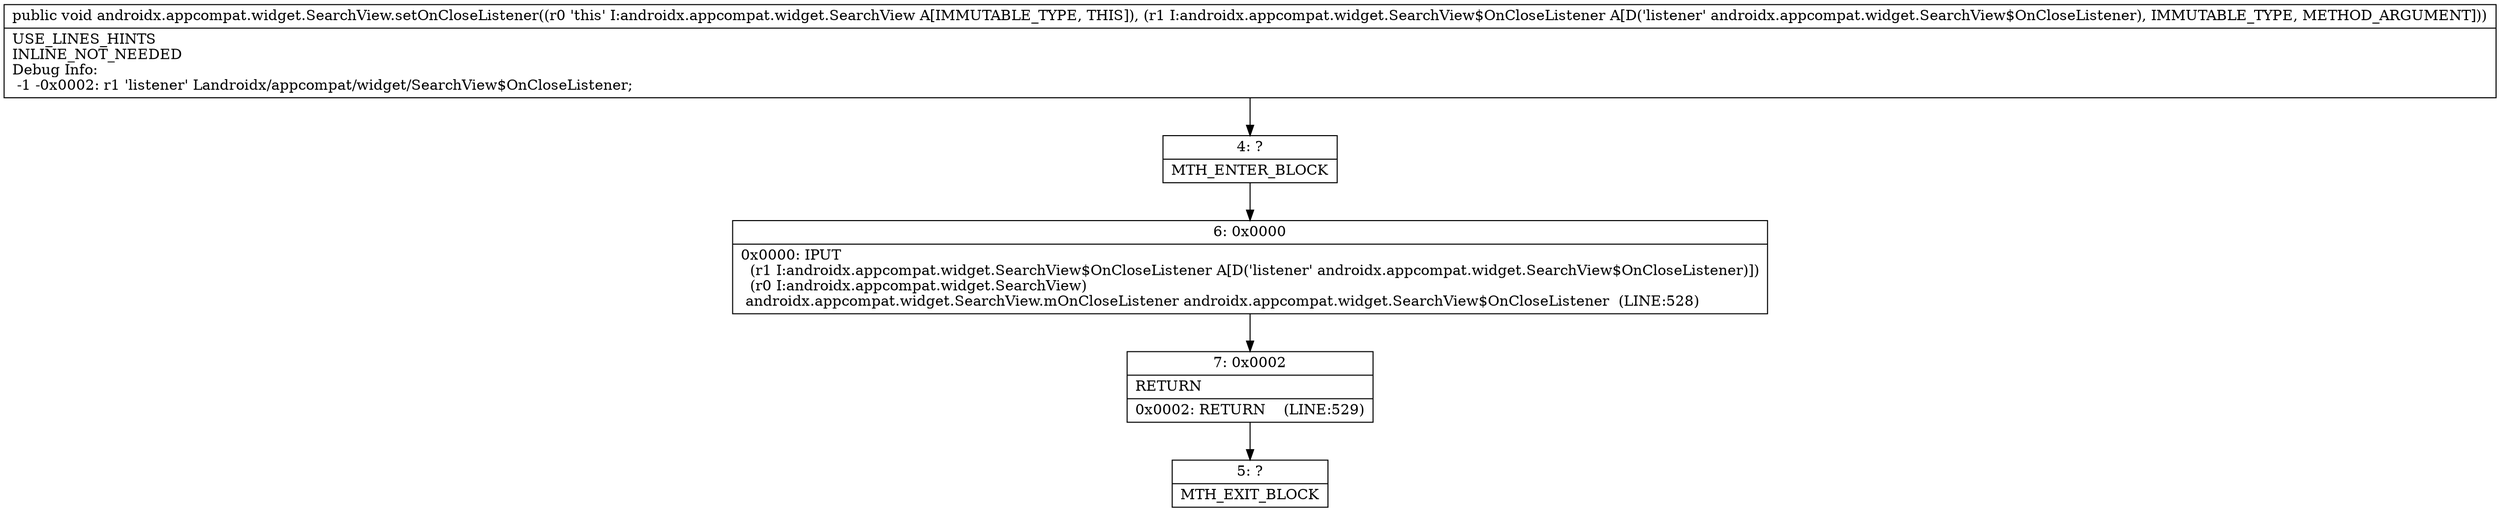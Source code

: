 digraph "CFG forandroidx.appcompat.widget.SearchView.setOnCloseListener(Landroidx\/appcompat\/widget\/SearchView$OnCloseListener;)V" {
Node_4 [shape=record,label="{4\:\ ?|MTH_ENTER_BLOCK\l}"];
Node_6 [shape=record,label="{6\:\ 0x0000|0x0000: IPUT  \l  (r1 I:androidx.appcompat.widget.SearchView$OnCloseListener A[D('listener' androidx.appcompat.widget.SearchView$OnCloseListener)])\l  (r0 I:androidx.appcompat.widget.SearchView)\l androidx.appcompat.widget.SearchView.mOnCloseListener androidx.appcompat.widget.SearchView$OnCloseListener  (LINE:528)\l}"];
Node_7 [shape=record,label="{7\:\ 0x0002|RETURN\l|0x0002: RETURN    (LINE:529)\l}"];
Node_5 [shape=record,label="{5\:\ ?|MTH_EXIT_BLOCK\l}"];
MethodNode[shape=record,label="{public void androidx.appcompat.widget.SearchView.setOnCloseListener((r0 'this' I:androidx.appcompat.widget.SearchView A[IMMUTABLE_TYPE, THIS]), (r1 I:androidx.appcompat.widget.SearchView$OnCloseListener A[D('listener' androidx.appcompat.widget.SearchView$OnCloseListener), IMMUTABLE_TYPE, METHOD_ARGUMENT]))  | USE_LINES_HINTS\lINLINE_NOT_NEEDED\lDebug Info:\l  \-1 \-0x0002: r1 'listener' Landroidx\/appcompat\/widget\/SearchView$OnCloseListener;\l}"];
MethodNode -> Node_4;Node_4 -> Node_6;
Node_6 -> Node_7;
Node_7 -> Node_5;
}


